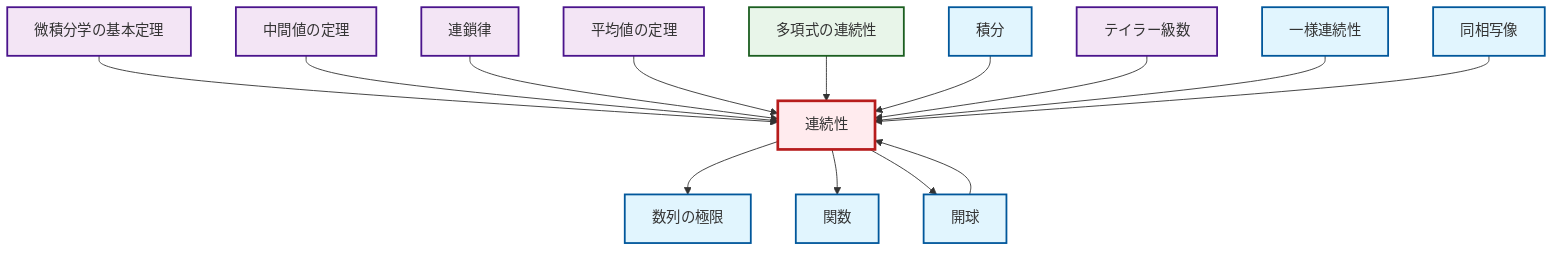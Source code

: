 graph TD
    classDef definition fill:#e1f5fe,stroke:#01579b,stroke-width:2px
    classDef theorem fill:#f3e5f5,stroke:#4a148c,stroke-width:2px
    classDef axiom fill:#fff3e0,stroke:#e65100,stroke-width:2px
    classDef example fill:#e8f5e9,stroke:#1b5e20,stroke-width:2px
    classDef current fill:#ffebee,stroke:#b71c1c,stroke-width:3px
    ex-polynomial-continuity["多項式の連続性"]:::example
    def-integral["積分"]:::definition
    thm-fundamental-calculus["微積分学の基本定理"]:::theorem
    def-homeomorphism["同相写像"]:::definition
    def-uniform-continuity["一様連続性"]:::definition
    def-limit["数列の極限"]:::definition
    thm-intermediate-value["中間値の定理"]:::theorem
    thm-taylor-series["テイラー級数"]:::theorem
    def-open-ball["開球"]:::definition
    thm-mean-value["平均値の定理"]:::theorem
    def-continuity["連続性"]:::definition
    def-function["関数"]:::definition
    thm-chain-rule["連鎖律"]:::theorem
    def-open-ball --> def-continuity
    thm-fundamental-calculus --> def-continuity
    thm-intermediate-value --> def-continuity
    def-continuity --> def-limit
    def-continuity --> def-function
    thm-chain-rule --> def-continuity
    thm-mean-value --> def-continuity
    ex-polynomial-continuity --> def-continuity
    def-continuity --> def-open-ball
    def-integral --> def-continuity
    thm-taylor-series --> def-continuity
    def-uniform-continuity --> def-continuity
    def-homeomorphism --> def-continuity
    class def-continuity current